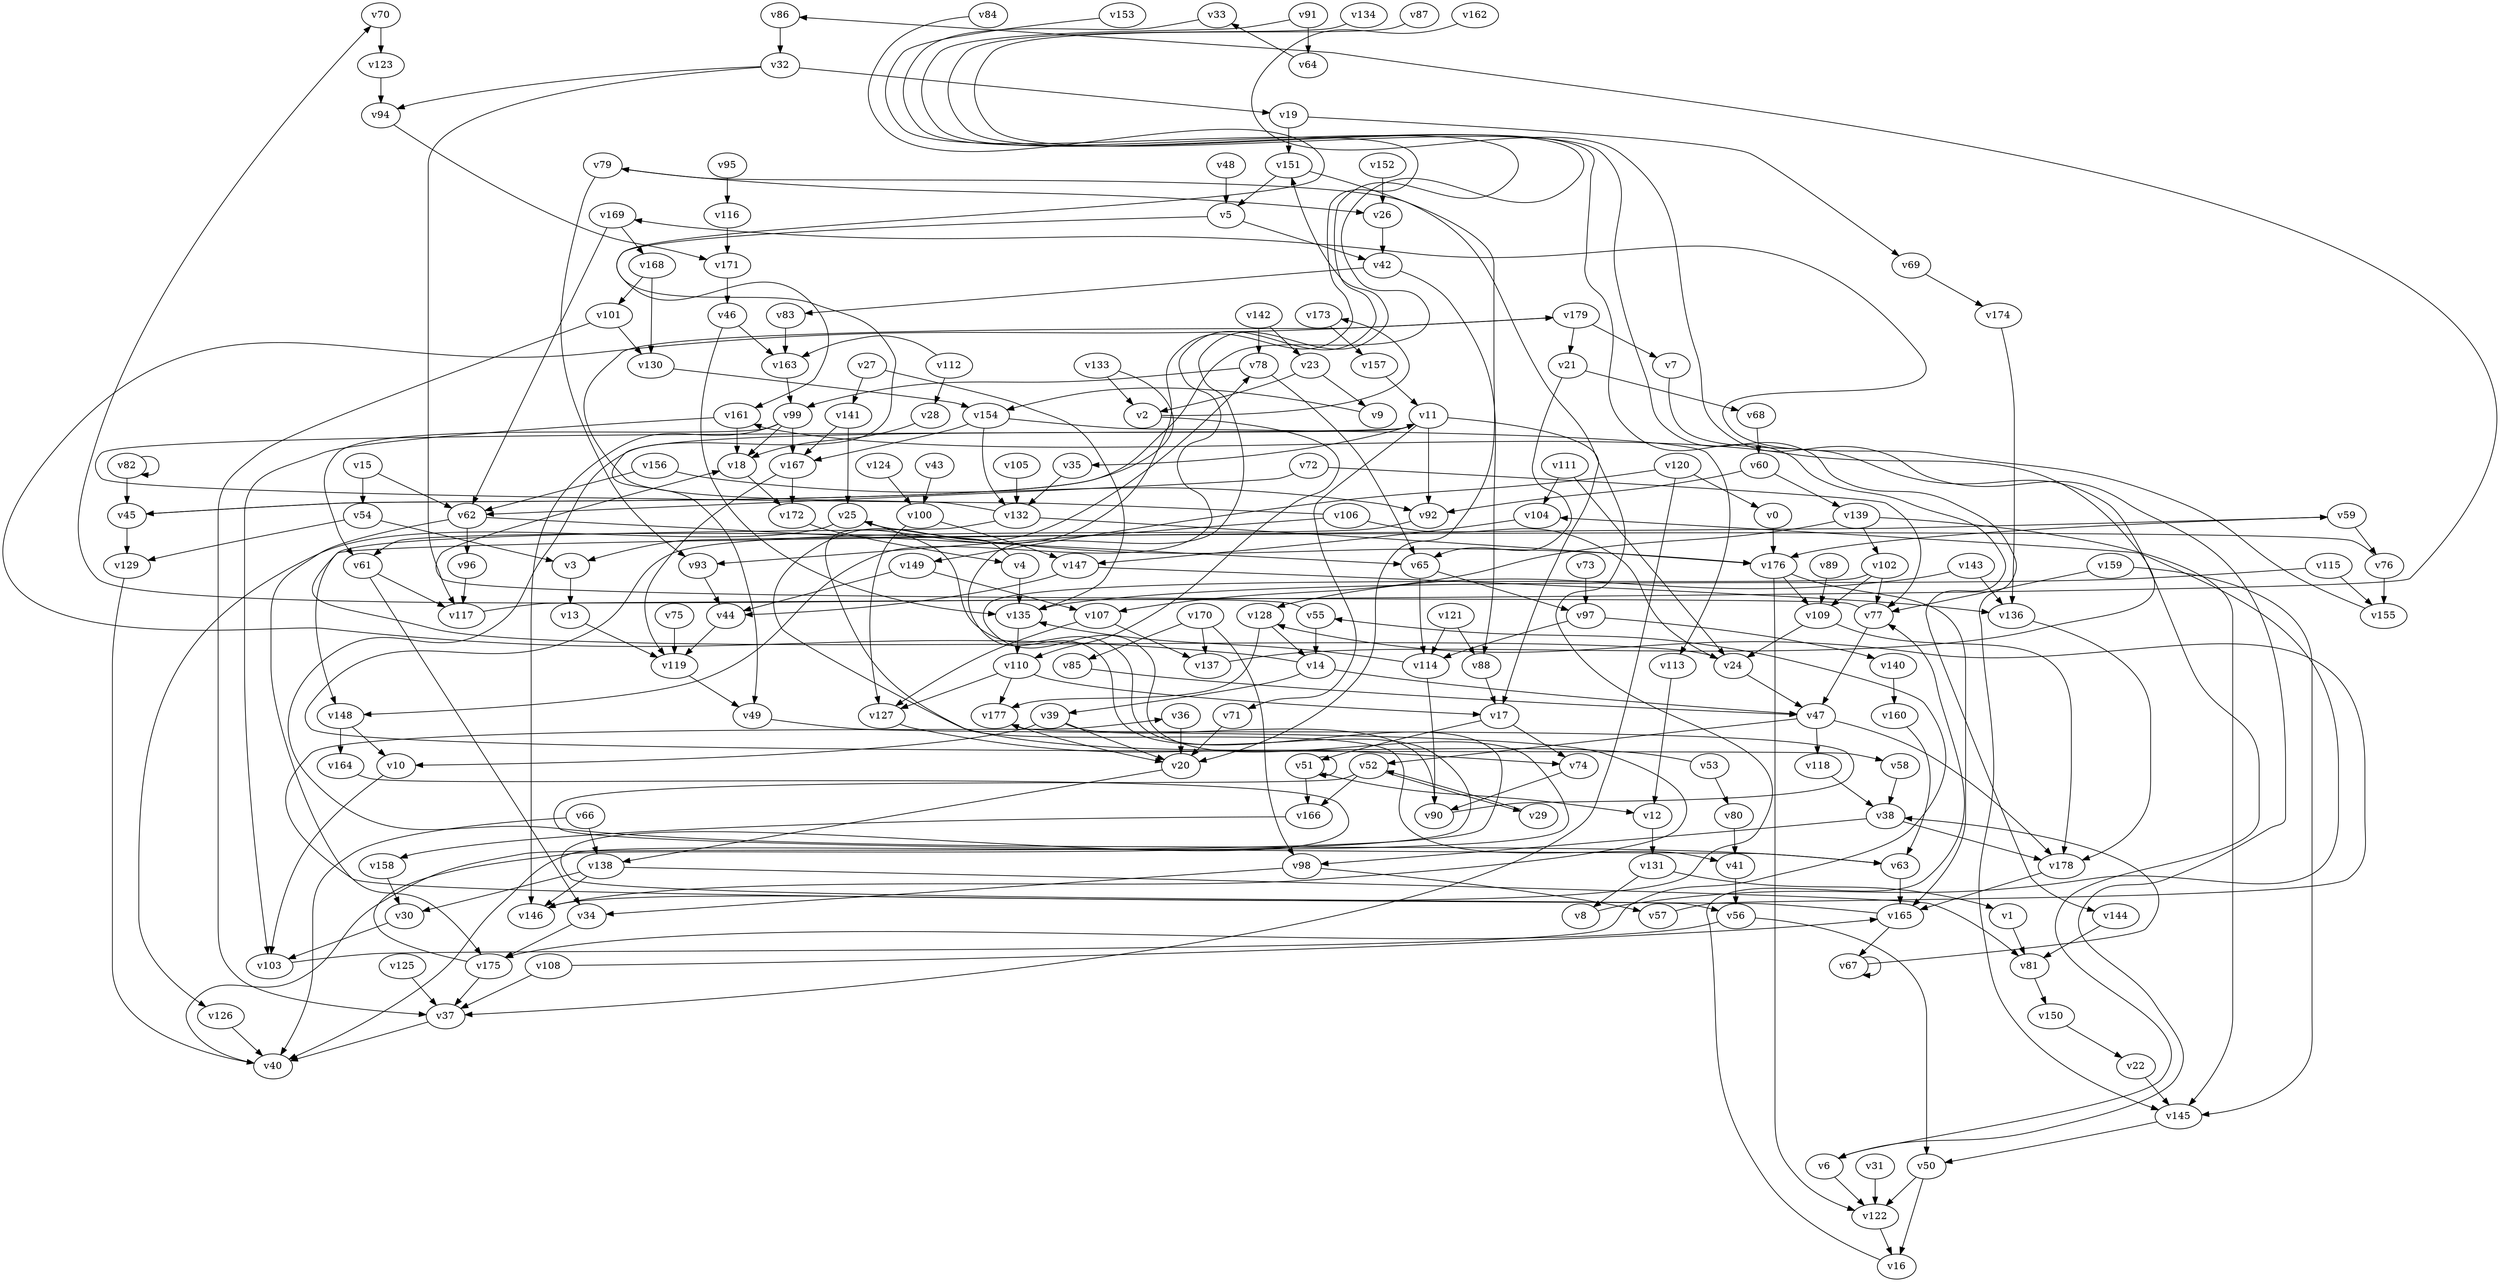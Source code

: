 // Benchmark game 262 - 180 vertices
// time_bound: 63
// targets: v25
digraph G {
    v0 [name="v0", player=0];
    v1 [name="v1", player=1];
    v2 [name="v2", player=1];
    v3 [name="v3", player=1];
    v4 [name="v4", player=0];
    v5 [name="v5", player=0];
    v6 [name="v6", player=0];
    v7 [name="v7", player=0];
    v8 [name="v8", player=1];
    v9 [name="v9", player=1];
    v10 [name="v10", player=1];
    v11 [name="v11", player=0];
    v12 [name="v12", player=1];
    v13 [name="v13", player=0];
    v14 [name="v14", player=1];
    v15 [name="v15", player=0];
    v16 [name="v16", player=1];
    v17 [name="v17", player=0];
    v18 [name="v18", player=0];
    v19 [name="v19", player=1];
    v20 [name="v20", player=0];
    v21 [name="v21", player=1];
    v22 [name="v22", player=1];
    v23 [name="v23", player=0];
    v24 [name="v24", player=0];
    v25 [name="v25", player=0, target=1];
    v26 [name="v26", player=0];
    v27 [name="v27", player=1];
    v28 [name="v28", player=1];
    v29 [name="v29", player=1];
    v30 [name="v30", player=0];
    v31 [name="v31", player=1];
    v32 [name="v32", player=0];
    v33 [name="v33", player=0];
    v34 [name="v34", player=1];
    v35 [name="v35", player=1];
    v36 [name="v36", player=0];
    v37 [name="v37", player=1];
    v38 [name="v38", player=0];
    v39 [name="v39", player=1];
    v40 [name="v40", player=0];
    v41 [name="v41", player=1];
    v42 [name="v42", player=0];
    v43 [name="v43", player=1];
    v44 [name="v44", player=0];
    v45 [name="v45", player=1];
    v46 [name="v46", player=0];
    v47 [name="v47", player=0];
    v48 [name="v48", player=1];
    v49 [name="v49", player=0];
    v50 [name="v50", player=1];
    v51 [name="v51", player=0];
    v52 [name="v52", player=0];
    v53 [name="v53", player=0];
    v54 [name="v54", player=1];
    v55 [name="v55", player=0];
    v56 [name="v56", player=1];
    v57 [name="v57", player=0];
    v58 [name="v58", player=0];
    v59 [name="v59", player=0];
    v60 [name="v60", player=1];
    v61 [name="v61", player=1];
    v62 [name="v62", player=1];
    v63 [name="v63", player=1];
    v64 [name="v64", player=0];
    v65 [name="v65", player=1];
    v66 [name="v66", player=1];
    v67 [name="v67", player=0];
    v68 [name="v68", player=1];
    v69 [name="v69", player=1];
    v70 [name="v70", player=0];
    v71 [name="v71", player=1];
    v72 [name="v72", player=0];
    v73 [name="v73", player=0];
    v74 [name="v74", player=0];
    v75 [name="v75", player=1];
    v76 [name="v76", player=1];
    v77 [name="v77", player=0];
    v78 [name="v78", player=0];
    v79 [name="v79", player=1];
    v80 [name="v80", player=0];
    v81 [name="v81", player=1];
    v82 [name="v82", player=1];
    v83 [name="v83", player=1];
    v84 [name="v84", player=1];
    v85 [name="v85", player=0];
    v86 [name="v86", player=0];
    v87 [name="v87", player=0];
    v88 [name="v88", player=1];
    v89 [name="v89", player=1];
    v90 [name="v90", player=1];
    v91 [name="v91", player=1];
    v92 [name="v92", player=0];
    v93 [name="v93", player=1];
    v94 [name="v94", player=1];
    v95 [name="v95", player=0];
    v96 [name="v96", player=0];
    v97 [name="v97", player=1];
    v98 [name="v98", player=1];
    v99 [name="v99", player=0];
    v100 [name="v100", player=0];
    v101 [name="v101", player=1];
    v102 [name="v102", player=0];
    v103 [name="v103", player=0];
    v104 [name="v104", player=1];
    v105 [name="v105", player=1];
    v106 [name="v106", player=1];
    v107 [name="v107", player=0];
    v108 [name="v108", player=1];
    v109 [name="v109", player=1];
    v110 [name="v110", player=0];
    v111 [name="v111", player=0];
    v112 [name="v112", player=1];
    v113 [name="v113", player=0];
    v114 [name="v114", player=0];
    v115 [name="v115", player=1];
    v116 [name="v116", player=1];
    v117 [name="v117", player=0];
    v118 [name="v118", player=1];
    v119 [name="v119", player=1];
    v120 [name="v120", player=1];
    v121 [name="v121", player=1];
    v122 [name="v122", player=1];
    v123 [name="v123", player=1];
    v124 [name="v124", player=1];
    v125 [name="v125", player=0];
    v126 [name="v126", player=1];
    v127 [name="v127", player=0];
    v128 [name="v128", player=0];
    v129 [name="v129", player=1];
    v130 [name="v130", player=1];
    v131 [name="v131", player=1];
    v132 [name="v132", player=0];
    v133 [name="v133", player=0];
    v134 [name="v134", player=1];
    v135 [name="v135", player=1];
    v136 [name="v136", player=1];
    v137 [name="v137", player=1];
    v138 [name="v138", player=0];
    v139 [name="v139", player=0];
    v140 [name="v140", player=0];
    v141 [name="v141", player=0];
    v142 [name="v142", player=0];
    v143 [name="v143", player=1];
    v144 [name="v144", player=0];
    v145 [name="v145", player=0];
    v146 [name="v146", player=1];
    v147 [name="v147", player=1];
    v148 [name="v148", player=1];
    v149 [name="v149", player=0];
    v150 [name="v150", player=1];
    v151 [name="v151", player=0];
    v152 [name="v152", player=0];
    v153 [name="v153", player=0];
    v154 [name="v154", player=0];
    v155 [name="v155", player=0];
    v156 [name="v156", player=1];
    v157 [name="v157", player=0];
    v158 [name="v158", player=1];
    v159 [name="v159", player=0];
    v160 [name="v160", player=0];
    v161 [name="v161", player=1];
    v162 [name="v162", player=1];
    v163 [name="v163", player=1];
    v164 [name="v164", player=0];
    v165 [name="v165", player=0];
    v166 [name="v166", player=1];
    v167 [name="v167", player=1];
    v168 [name="v168", player=0];
    v169 [name="v169", player=0];
    v170 [name="v170", player=1];
    v171 [name="v171", player=0];
    v172 [name="v172", player=1];
    v173 [name="v173", player=0];
    v174 [name="v174", player=0];
    v175 [name="v175", player=1];
    v176 [name="v176", player=0];
    v177 [name="v177", player=1];
    v178 [name="v178", player=0];
    v179 [name="v179", player=1];

    v0 -> v176;
    v1 -> v81;
    v2 -> v173 [constraint="t < 6"];
    v3 -> v13;
    v4 -> v61 [constraint="t >= 3"];
    v5 -> v161 [constraint="t >= 1"];
    v6 -> v122;
    v7 -> v6 [constraint="t >= 1"];
    v8 -> v104 [constraint="t < 15"];
    v9 -> v154 [constraint="t < 8"];
    v10 -> v103;
    v11 -> v35;
    v12 -> v131;
    v13 -> v119;
    v14 -> v179 [constraint="t < 10"];
    v15 -> v54;
    v16 -> v77 [constraint="t >= 4"];
    v17 -> v51;
    v18 -> v172;
    v19 -> v151;
    v20 -> v138;
    v21 -> v68;
    v22 -> v145;
    v23 -> v9;
    v24 -> v59 [constraint="t >= 5"];
    v25 -> v126;
    v26 -> v42;
    v27 -> v135;
    v28 -> v18;
    v29 -> v52;
    v30 -> v103;
    v31 -> v122;
    v32 -> v94 [constraint="t < 9"];
    v33 -> v148 [constraint="t >= 4"];
    v34 -> v175;
    v35 -> v132;
    v36 -> v20;
    v37 -> v40;
    v38 -> v98;
    v39 -> v10;
    v40 -> v25 [constraint="t < 7"];
    v41 -> v56;
    v42 -> v83;
    v43 -> v100;
    v44 -> v119;
    v45 -> v129;
    v46 -> v135;
    v47 -> v118;
    v48 -> v5;
    v49 -> v146 [constraint="t mod 4 == 3"];
    v50 -> v16;
    v51 -> v12;
    v52 -> v63 [constraint="t >= 3"];
    v53 -> v78 [constraint="t mod 5 == 3"];
    v54 -> v129;
    v55 -> v70 [constraint="t mod 4 == 0"];
    v56 -> v50;
    v57 -> v128 [constraint="t < 11"];
    v58 -> v38;
    v59 -> v176;
    v60 -> v92;
    v61 -> v34;
    v62 -> v65;
    v63 -> v165;
    v64 -> v33 [constraint="t < 6"];
    v65 -> v114;
    v66 -> v138;
    v67 -> v38 [constraint="t >= 4"];
    v68 -> v60;
    v69 -> v174;
    v70 -> v123;
    v71 -> v20;
    v72 -> v77;
    v73 -> v97;
    v74 -> v90;
    v75 -> v119;
    v76 -> v3 [constraint="t >= 2"];
    v77 -> v18 [constraint="t >= 1"];
    v78 -> v99;
    v79 -> v93;
    v80 -> v41;
    v81 -> v150;
    v82 -> v45;
    v83 -> v163;
    v84 -> v63 [constraint="t >= 1"];
    v85 -> v47 [constraint="t >= 5"];
    v86 -> v32;
    v87 -> v145 [constraint="t < 15"];
    v88 -> v17;
    v89 -> v109;
    v90 -> v177 [constraint="t >= 4"];
    v91 -> v45 [constraint="t mod 2 == 0"];
    v92 -> v58 [constraint="t >= 1"];
    v93 -> v44;
    v94 -> v171 [constraint="t < 6"];
    v95 -> v116;
    v96 -> v117;
    v97 -> v114;
    v98 -> v34;
    v99 -> v18;
    v100 -> v127;
    v101 -> v37;
    v102 -> v40 [constraint="t mod 3 == 0"];
    v103 -> v55 [constraint="t >= 1"];
    v104 -> v147;
    v105 -> v132;
    v106 -> v11 [constraint="t >= 2"];
    v107 -> v127;
    v108 -> v165 [constraint="t >= 1"];
    v109 -> v178;
    v110 -> v127;
    v111 -> v24;
    v112 -> v163 [constraint="t mod 4 == 0"];
    v113 -> v12;
    v114 -> v135 [constraint="t < 5"];
    v115 -> v135 [constraint="t < 12"];
    v116 -> v171;
    v117 -> v86 [constraint="t mod 4 == 3"];
    v118 -> v38;
    v119 -> v49;
    v120 -> v149;
    v121 -> v114;
    v122 -> v16;
    v123 -> v94;
    v124 -> v100;
    v125 -> v37;
    v126 -> v40;
    v127 -> v74 [constraint="t mod 3 == 2"];
    v128 -> v177;
    v129 -> v40;
    v130 -> v154;
    v131 -> v1;
    v132 -> v179 [constraint="t mod 3 == 0"];
    v133 -> v45 [constraint="t >= 3"];
    v134 -> v144 [constraint="t >= 4"];
    v135 -> v110;
    v136 -> v178;
    v137 -> v161 [constraint="t mod 4 == 2"];
    v138 -> v81;
    v139 -> v145;
    v140 -> v160;
    v141 -> v167;
    v142 -> v23;
    v143 -> v128 [constraint="t < 8"];
    v144 -> v81;
    v145 -> v50;
    v146 -> v79 [constraint="t >= 3"];
    v147 -> v44;
    v148 -> v10;
    v149 -> v44;
    v150 -> v22;
    v151 -> v20;
    v152 -> v26;
    v153 -> v41 [constraint="t >= 4"];
    v154 -> v132;
    v155 -> v169 [constraint="t >= 4"];
    v156 -> v62;
    v157 -> v11;
    v158 -> v30;
    v159 -> v77;
    v160 -> v63;
    v161 -> v18;
    v162 -> v6 [constraint="t mod 2 == 0"];
    v163 -> v99;
    v164 -> v56 [constraint="t mod 4 == 1"];
    v165 -> v36 [constraint="t mod 2 == 1"];
    v166 -> v158;
    v167 -> v119;
    v168 -> v101;
    v169 -> v62;
    v170 -> v98;
    v171 -> v46;
    v172 -> v4;
    v173 -> v157;
    v174 -> v136;
    v175 -> v151 [constraint="t < 8"];
    v176 -> v165;
    v177 -> v20 [constraint="t mod 2 == 1"];
    v178 -> v165;
    v179 -> v21;
    v133 -> v2;
    v60 -> v139;
    v78 -> v65;
    v46 -> v163;
    v91 -> v64;
    v21 -> v65;
    v106 -> v24;
    v110 -> v17;
    v11 -> v49;
    v175 -> v37;
    v50 -> v122;
    v167 -> v172;
    v55 -> v14;
    v66 -> v40;
    v149 -> v107;
    v72 -> v62;
    v100 -> v147;
    v79 -> v26;
    v141 -> v25;
    v51 -> v166;
    v42 -> v88;
    v99 -> v61;
    v76 -> v155;
    v25 -> v176;
    v38 -> v178;
    v62 -> v175;
    v142 -> v78;
    v120 -> v37;
    v111 -> v104;
    v179 -> v7;
    v170 -> v137;
    v156 -> v92;
    v97 -> v140;
    v102 -> v109;
    v77 -> v47;
    v132 -> v176;
    v11 -> v92;
    v39 -> v20;
    v107 -> v137;
    v114 -> v90;
    v47 -> v52;
    v139 -> v102;
    v101 -> v130;
    v15 -> v62;
    v138 -> v30;
    v32 -> v19;
    v99 -> v167;
    v108 -> v37;
    v82 -> v82;
    v11 -> v17;
    v109 -> v24;
    v161 -> v103;
    v128 -> v14;
    v11 -> v71;
    v154 -> v167;
    v53 -> v80;
    v138 -> v146;
    v52 -> v166;
    v14 -> v47;
    v61 -> v117;
    v65 -> v97;
    v131 -> v8;
    v24 -> v47;
    v154 -> v113;
    v59 -> v76;
    v170 -> v85;
    v99 -> v146;
    v151 -> v5;
    v2 -> v110;
    v168 -> v130;
    v132 -> v148;
    v169 -> v168;
    v98 -> v57;
    v32 -> v117;
    v62 -> v96;
    v54 -> v3;
    v47 -> v178;
    v159 -> v145;
    v17 -> v74;
    v143 -> v136;
    v148 -> v164;
    v120 -> v0;
    v176 -> v109;
    v139 -> v107;
    v4 -> v135;
    v102 -> v77;
    v147 -> v136;
    v56 -> v175;
    v121 -> v88;
    v110 -> v177;
    v51 -> v51;
    v106 -> v93;
    v27 -> v141;
    v52 -> v29;
    v176 -> v122;
    v115 -> v155;
    v19 -> v69;
    v39 -> v90;
    v112 -> v28;
    v165 -> v67;
    v23 -> v2;
    v67 -> v67;
    v14 -> v39;
    v5 -> v42;
}
